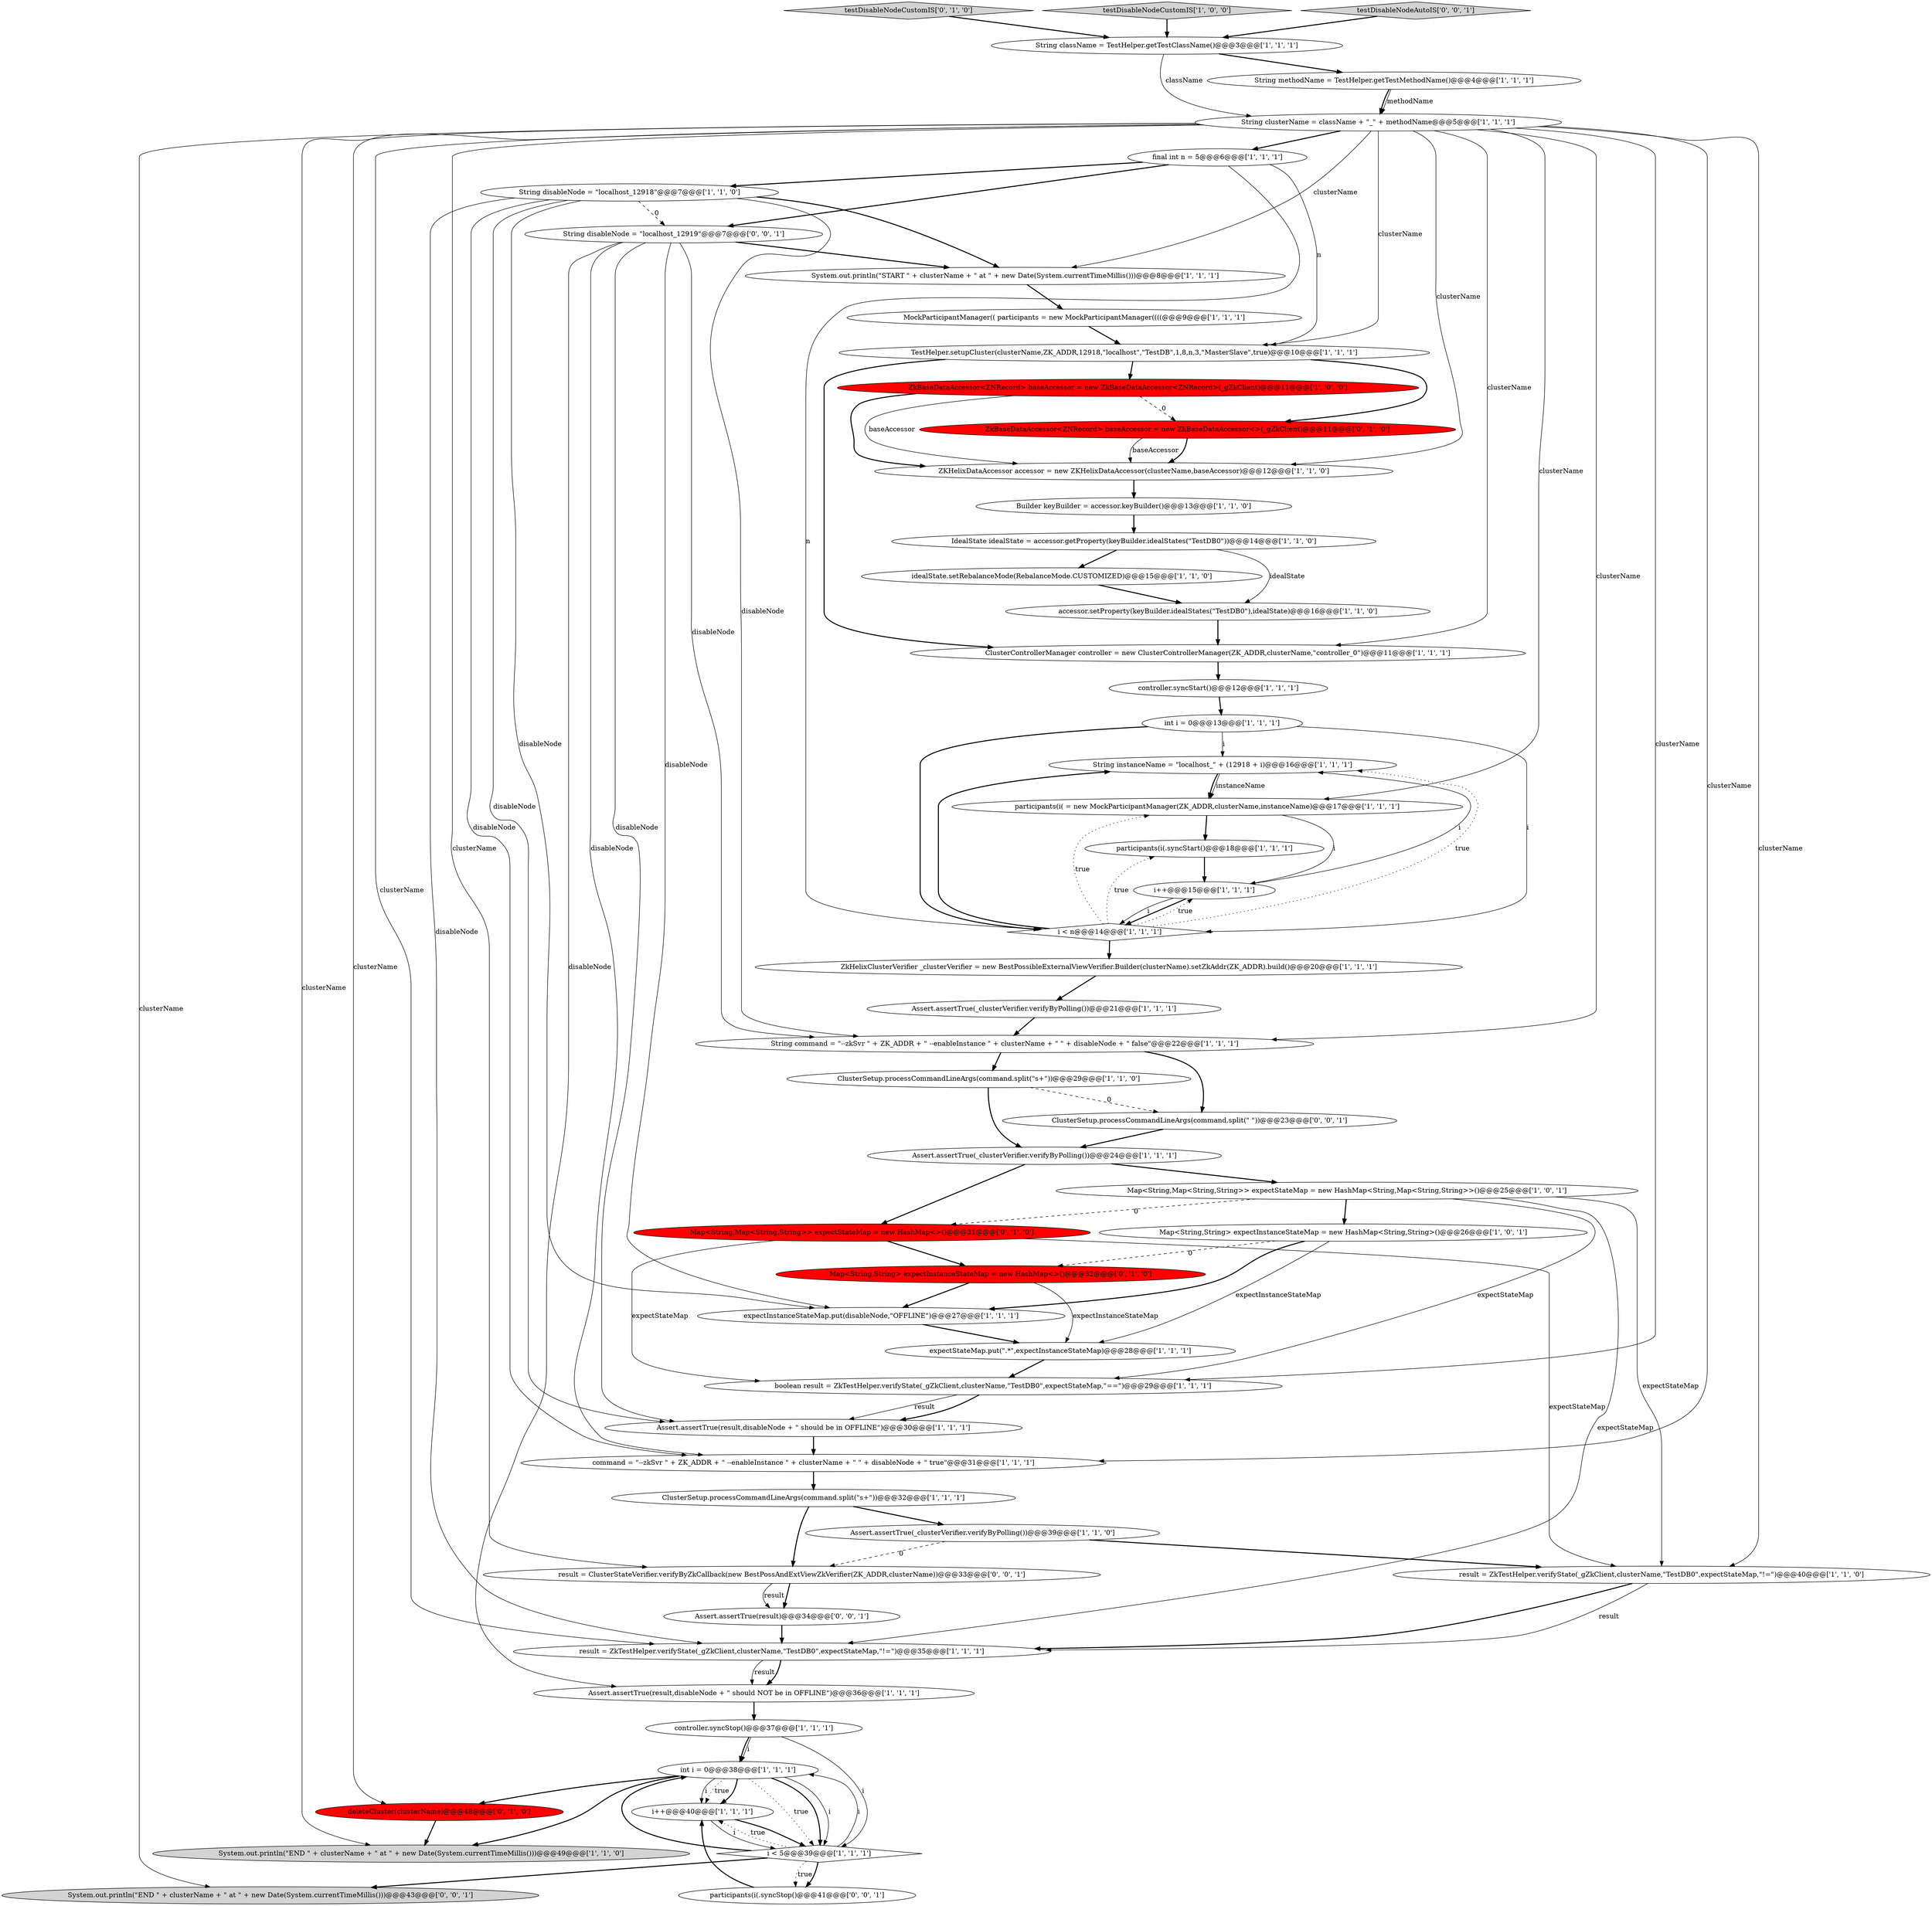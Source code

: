 digraph {
34 [style = filled, label = "int i = 0@@@13@@@['1', '1', '1']", fillcolor = white, shape = ellipse image = "AAA0AAABBB1BBB"];
0 [style = filled, label = "Assert.assertTrue(result,disableNode + \" should NOT be in OFFLINE\")@@@36@@@['1', '1', '1']", fillcolor = white, shape = ellipse image = "AAA0AAABBB1BBB"];
8 [style = filled, label = "ClusterSetup.processCommandLineArgs(command.split(\"\s+\"))@@@32@@@['1', '1', '1']", fillcolor = white, shape = ellipse image = "AAA0AAABBB1BBB"];
52 [style = filled, label = "String disableNode = \"localhost_12919\"@@@7@@@['0', '0', '1']", fillcolor = white, shape = ellipse image = "AAA0AAABBB3BBB"];
55 [style = filled, label = "System.out.println(\"END \" + clusterName + \" at \" + new Date(System.currentTimeMillis()))@@@43@@@['0', '0', '1']", fillcolor = lightgray, shape = ellipse image = "AAA0AAABBB3BBB"];
15 [style = filled, label = "ZkBaseDataAccessor<ZNRecord> baseAccessor = new ZkBaseDataAccessor<ZNRecord>(_gZkClient)@@@11@@@['1', '0', '0']", fillcolor = red, shape = ellipse image = "AAA1AAABBB1BBB"];
32 [style = filled, label = "MockParticipantManager(( participants = new MockParticipantManager((((@@@9@@@['1', '1', '1']", fillcolor = white, shape = ellipse image = "AAA0AAABBB1BBB"];
28 [style = filled, label = "ZkHelixClusterVerifier _clusterVerifier = new BestPossibleExternalViewVerifier.Builder(clusterName).setZkAddr(ZK_ADDR).build()@@@20@@@['1', '1', '1']", fillcolor = white, shape = ellipse image = "AAA0AAABBB1BBB"];
16 [style = filled, label = "String instanceName = \"localhost_\" + (12918 + i)@@@16@@@['1', '1', '1']", fillcolor = white, shape = ellipse image = "AAA0AAABBB1BBB"];
10 [style = filled, label = "String command = \"--zkSvr \" + ZK_ADDR + \" --enableInstance \" + clusterName + \" \" + disableNode + \" false\"@@@22@@@['1', '1', '1']", fillcolor = white, shape = ellipse image = "AAA0AAABBB1BBB"];
31 [style = filled, label = "System.out.println(\"END \" + clusterName + \" at \" + new Date(System.currentTimeMillis()))@@@49@@@['1', '1', '0']", fillcolor = lightgray, shape = ellipse image = "AAA0AAABBB1BBB"];
37 [style = filled, label = "Assert.assertTrue(_clusterVerifier.verifyByPolling())@@@39@@@['1', '1', '0']", fillcolor = white, shape = ellipse image = "AAA0AAABBB1BBB"];
26 [style = filled, label = "int i = 0@@@38@@@['1', '1', '1']", fillcolor = white, shape = ellipse image = "AAA0AAABBB1BBB"];
47 [style = filled, label = "Map<String,Map<String,String>> expectStateMap = new HashMap<>()@@@31@@@['0', '1', '0']", fillcolor = red, shape = ellipse image = "AAA1AAABBB2BBB"];
49 [style = filled, label = "testDisableNodeCustomIS['0', '1', '0']", fillcolor = lightgray, shape = diamond image = "AAA0AAABBB2BBB"];
40 [style = filled, label = "boolean result = ZkTestHelper.verifyState(_gZkClient,clusterName,\"TestDB0\",expectStateMap,\"==\")@@@29@@@['1', '1', '1']", fillcolor = white, shape = ellipse image = "AAA0AAABBB1BBB"];
21 [style = filled, label = "Assert.assertTrue(result,disableNode + \" should be in OFFLINE\")@@@30@@@['1', '1', '1']", fillcolor = white, shape = ellipse image = "AAA0AAABBB1BBB"];
9 [style = filled, label = "String clusterName = className + \"_\" + methodName@@@5@@@['1', '1', '1']", fillcolor = white, shape = ellipse image = "AAA0AAABBB1BBB"];
29 [style = filled, label = "ClusterControllerManager controller = new ClusterControllerManager(ZK_ADDR,clusterName,\"controller_0\")@@@11@@@['1', '1', '1']", fillcolor = white, shape = ellipse image = "AAA0AAABBB1BBB"];
25 [style = filled, label = "Map<String,String> expectInstanceStateMap = new HashMap<String,String>()@@@26@@@['1', '0', '1']", fillcolor = white, shape = ellipse image = "AAA0AAABBB1BBB"];
43 [style = filled, label = "Assert.assertTrue(_clusterVerifier.verifyByPolling())@@@21@@@['1', '1', '1']", fillcolor = white, shape = ellipse image = "AAA0AAABBB1BBB"];
20 [style = filled, label = "String disableNode = \"localhost_12918\"@@@7@@@['1', '1', '0']", fillcolor = white, shape = ellipse image = "AAA0AAABBB1BBB"];
4 [style = filled, label = "participants(i( = new MockParticipantManager(ZK_ADDR,clusterName,instanceName)@@@17@@@['1', '1', '1']", fillcolor = white, shape = ellipse image = "AAA0AAABBB1BBB"];
6 [style = filled, label = "System.out.println(\"START \" + clusterName + \" at \" + new Date(System.currentTimeMillis()))@@@8@@@['1', '1', '1']", fillcolor = white, shape = ellipse image = "AAA0AAABBB1BBB"];
17 [style = filled, label = "idealState.setRebalanceMode(RebalanceMode.CUSTOMIZED)@@@15@@@['1', '1', '0']", fillcolor = white, shape = ellipse image = "AAA0AAABBB1BBB"];
54 [style = filled, label = "Assert.assertTrue(result)@@@34@@@['0', '0', '1']", fillcolor = white, shape = ellipse image = "AAA0AAABBB3BBB"];
53 [style = filled, label = "participants(i(.syncStop()@@@41@@@['0', '0', '1']", fillcolor = white, shape = ellipse image = "AAA0AAABBB3BBB"];
56 [style = filled, label = "ClusterSetup.processCommandLineArgs(command.split(\" \"))@@@23@@@['0', '0', '1']", fillcolor = white, shape = ellipse image = "AAA0AAABBB3BBB"];
7 [style = filled, label = "TestHelper.setupCluster(clusterName,ZK_ADDR,12918,\"localhost\",\"TestDB\",1,8,n,3,\"MasterSlave\",true)@@@10@@@['1', '1', '1']", fillcolor = white, shape = ellipse image = "AAA0AAABBB1BBB"];
24 [style = filled, label = "ClusterSetup.processCommandLineArgs(command.split(\"\s+\"))@@@29@@@['1', '1', '0']", fillcolor = white, shape = ellipse image = "AAA0AAABBB1BBB"];
38 [style = filled, label = "final int n = 5@@@6@@@['1', '1', '1']", fillcolor = white, shape = ellipse image = "AAA0AAABBB1BBB"];
12 [style = filled, label = "Map<String,Map<String,String>> expectStateMap = new HashMap<String,Map<String,String>>()@@@25@@@['1', '0', '1']", fillcolor = white, shape = ellipse image = "AAA0AAABBB1BBB"];
30 [style = filled, label = "result = ZkTestHelper.verifyState(_gZkClient,clusterName,\"TestDB0\",expectStateMap,\"!=\")@@@40@@@['1', '1', '0']", fillcolor = white, shape = ellipse image = "AAA0AAABBB1BBB"];
51 [style = filled, label = "result = ClusterStateVerifier.verifyByZkCallback(new BestPossAndExtViewZkVerifier(ZK_ADDR,clusterName))@@@33@@@['0', '0', '1']", fillcolor = white, shape = ellipse image = "AAA0AAABBB3BBB"];
46 [style = filled, label = "deleteCluster(clusterName)@@@48@@@['0', '1', '0']", fillcolor = red, shape = ellipse image = "AAA1AAABBB2BBB"];
33 [style = filled, label = "controller.syncStart()@@@12@@@['1', '1', '1']", fillcolor = white, shape = ellipse image = "AAA0AAABBB1BBB"];
22 [style = filled, label = "participants(i(.syncStart()@@@18@@@['1', '1', '1']", fillcolor = white, shape = ellipse image = "AAA0AAABBB1BBB"];
14 [style = filled, label = "testDisableNodeCustomIS['1', '0', '0']", fillcolor = lightgray, shape = diamond image = "AAA0AAABBB1BBB"];
36 [style = filled, label = "expectInstanceStateMap.put(disableNode,\"OFFLINE\")@@@27@@@['1', '1', '1']", fillcolor = white, shape = ellipse image = "AAA0AAABBB1BBB"];
11 [style = filled, label = "ZKHelixDataAccessor accessor = new ZKHelixDataAccessor(clusterName,baseAccessor)@@@12@@@['1', '1', '0']", fillcolor = white, shape = ellipse image = "AAA0AAABBB1BBB"];
41 [style = filled, label = "String methodName = TestHelper.getTestMethodName()@@@4@@@['1', '1', '1']", fillcolor = white, shape = ellipse image = "AAA0AAABBB1BBB"];
42 [style = filled, label = "i < n@@@14@@@['1', '1', '1']", fillcolor = white, shape = diamond image = "AAA0AAABBB1BBB"];
39 [style = filled, label = "accessor.setProperty(keyBuilder.idealStates(\"TestDB0\"),idealState)@@@16@@@['1', '1', '0']", fillcolor = white, shape = ellipse image = "AAA0AAABBB1BBB"];
48 [style = filled, label = "Map<String,String> expectInstanceStateMap = new HashMap<>()@@@32@@@['0', '1', '0']", fillcolor = red, shape = ellipse image = "AAA1AAABBB2BBB"];
2 [style = filled, label = "Assert.assertTrue(_clusterVerifier.verifyByPolling())@@@24@@@['1', '1', '1']", fillcolor = white, shape = ellipse image = "AAA0AAABBB1BBB"];
3 [style = filled, label = "String className = TestHelper.getTestClassName()@@@3@@@['1', '1', '1']", fillcolor = white, shape = ellipse image = "AAA0AAABBB1BBB"];
19 [style = filled, label = "Builder keyBuilder = accessor.keyBuilder()@@@13@@@['1', '1', '0']", fillcolor = white, shape = ellipse image = "AAA0AAABBB1BBB"];
1 [style = filled, label = "IdealState idealState = accessor.getProperty(keyBuilder.idealStates(\"TestDB0\"))@@@14@@@['1', '1', '0']", fillcolor = white, shape = ellipse image = "AAA0AAABBB1BBB"];
27 [style = filled, label = "i++@@@40@@@['1', '1', '1']", fillcolor = white, shape = ellipse image = "AAA0AAABBB1BBB"];
45 [style = filled, label = "ZkBaseDataAccessor<ZNRecord> baseAccessor = new ZkBaseDataAccessor<>(_gZkClient)@@@11@@@['0', '1', '0']", fillcolor = red, shape = ellipse image = "AAA1AAABBB2BBB"];
35 [style = filled, label = "command = \"--zkSvr \" + ZK_ADDR + \" --enableInstance \" + clusterName + \" \" + disableNode + \" true\"@@@31@@@['1', '1', '1']", fillcolor = white, shape = ellipse image = "AAA0AAABBB1BBB"];
5 [style = filled, label = "result = ZkTestHelper.verifyState(_gZkClient,clusterName,\"TestDB0\",expectStateMap,\"!=\")@@@35@@@['1', '1', '1']", fillcolor = white, shape = ellipse image = "AAA0AAABBB1BBB"];
13 [style = filled, label = "i < 5@@@39@@@['1', '1', '1']", fillcolor = white, shape = diamond image = "AAA0AAABBB1BBB"];
44 [style = filled, label = "i++@@@15@@@['1', '1', '1']", fillcolor = white, shape = ellipse image = "AAA0AAABBB1BBB"];
50 [style = filled, label = "testDisableNodeAutoIS['0', '0', '1']", fillcolor = lightgray, shape = diamond image = "AAA0AAABBB3BBB"];
18 [style = filled, label = "expectStateMap.put(\".*\",expectInstanceStateMap)@@@28@@@['1', '1', '1']", fillcolor = white, shape = ellipse image = "AAA0AAABBB1BBB"];
23 [style = filled, label = "controller.syncStop()@@@37@@@['1', '1', '1']", fillcolor = white, shape = ellipse image = "AAA0AAABBB1BBB"];
27->13 [style = bold, label=""];
14->3 [style = bold, label=""];
5->0 [style = solid, label="result"];
20->52 [style = dashed, label="0"];
13->27 [style = dotted, label="true"];
13->55 [style = bold, label=""];
13->26 [style = solid, label="i"];
38->52 [style = bold, label=""];
10->24 [style = bold, label=""];
52->36 [style = solid, label="disableNode"];
37->51 [style = dashed, label="0"];
25->48 [style = dashed, label="0"];
41->9 [style = bold, label=""];
46->31 [style = bold, label=""];
12->40 [style = solid, label="expectStateMap"];
26->13 [style = dotted, label="true"];
8->51 [style = bold, label=""];
20->35 [style = solid, label="disableNode"];
15->45 [style = dashed, label="0"];
53->27 [style = bold, label=""];
19->1 [style = bold, label=""];
20->36 [style = solid, label="disableNode"];
15->11 [style = bold, label=""];
28->43 [style = bold, label=""];
5->0 [style = bold, label=""];
15->11 [style = solid, label="baseAccessor"];
36->18 [style = bold, label=""];
35->8 [style = bold, label=""];
9->40 [style = solid, label="clusterName"];
42->22 [style = dotted, label="true"];
21->35 [style = bold, label=""];
9->38 [style = bold, label=""];
54->5 [style = bold, label=""];
52->21 [style = solid, label="disableNode"];
23->13 [style = solid, label="i"];
39->29 [style = bold, label=""];
7->29 [style = bold, label=""];
4->44 [style = solid, label="i"];
6->32 [style = bold, label=""];
26->46 [style = bold, label=""];
38->42 [style = solid, label="n"];
12->5 [style = solid, label="expectStateMap"];
47->48 [style = bold, label=""];
51->54 [style = bold, label=""];
25->36 [style = bold, label=""];
9->6 [style = solid, label="clusterName"];
47->40 [style = solid, label="expectStateMap"];
50->3 [style = bold, label=""];
51->54 [style = solid, label="result"];
12->30 [style = solid, label="expectStateMap"];
32->7 [style = bold, label=""];
34->42 [style = bold, label=""];
52->0 [style = solid, label="disableNode"];
30->5 [style = solid, label="result"];
26->13 [style = bold, label=""];
1->17 [style = bold, label=""];
45->11 [style = bold, label=""];
20->21 [style = solid, label="disableNode"];
45->11 [style = solid, label="baseAccessor"];
26->27 [style = bold, label=""];
0->23 [style = bold, label=""];
26->27 [style = solid, label="i"];
17->39 [style = bold, label=""];
12->47 [style = dashed, label="0"];
49->3 [style = bold, label=""];
43->10 [style = bold, label=""];
42->16 [style = dotted, label="true"];
9->29 [style = solid, label="clusterName"];
4->22 [style = bold, label=""];
40->21 [style = bold, label=""];
24->56 [style = dashed, label="0"];
22->44 [style = bold, label=""];
44->42 [style = bold, label=""];
38->20 [style = bold, label=""];
16->4 [style = solid, label="instanceName"];
42->44 [style = dotted, label="true"];
48->18 [style = solid, label="expectInstanceStateMap"];
37->30 [style = bold, label=""];
26->27 [style = dotted, label="true"];
18->40 [style = bold, label=""];
9->46 [style = solid, label="clusterName"];
52->10 [style = solid, label="disableNode"];
9->31 [style = solid, label="clusterName"];
34->42 [style = solid, label="i"];
13->53 [style = dotted, label="true"];
42->16 [style = bold, label=""];
9->30 [style = solid, label="clusterName"];
40->21 [style = solid, label="result"];
26->13 [style = solid, label="i"];
26->31 [style = bold, label=""];
30->5 [style = bold, label=""];
13->26 [style = bold, label=""];
3->41 [style = bold, label=""];
52->6 [style = bold, label=""];
44->16 [style = solid, label="i"];
7->15 [style = bold, label=""];
9->4 [style = solid, label="clusterName"];
9->35 [style = solid, label="clusterName"];
52->35 [style = solid, label="disableNode"];
8->37 [style = bold, label=""];
41->9 [style = solid, label="methodName"];
42->28 [style = bold, label=""];
16->4 [style = bold, label=""];
23->26 [style = solid, label="i"];
9->55 [style = solid, label="clusterName"];
56->2 [style = bold, label=""];
2->47 [style = bold, label=""];
34->16 [style = solid, label="i"];
47->30 [style = solid, label="expectStateMap"];
48->36 [style = bold, label=""];
10->56 [style = bold, label=""];
24->2 [style = bold, label=""];
13->53 [style = bold, label=""];
20->5 [style = solid, label="disableNode"];
9->11 [style = solid, label="clusterName"];
9->5 [style = solid, label="clusterName"];
23->26 [style = bold, label=""];
42->4 [style = dotted, label="true"];
20->6 [style = bold, label=""];
44->42 [style = solid, label="i"];
11->19 [style = bold, label=""];
9->51 [style = solid, label="clusterName"];
2->12 [style = bold, label=""];
38->7 [style = solid, label="n"];
7->45 [style = bold, label=""];
1->39 [style = solid, label="idealState"];
29->33 [style = bold, label=""];
25->18 [style = solid, label="expectInstanceStateMap"];
12->25 [style = bold, label=""];
3->9 [style = solid, label="className"];
9->10 [style = solid, label="clusterName"];
9->7 [style = solid, label="clusterName"];
27->13 [style = solid, label="i"];
33->34 [style = bold, label=""];
20->10 [style = solid, label="disableNode"];
}
